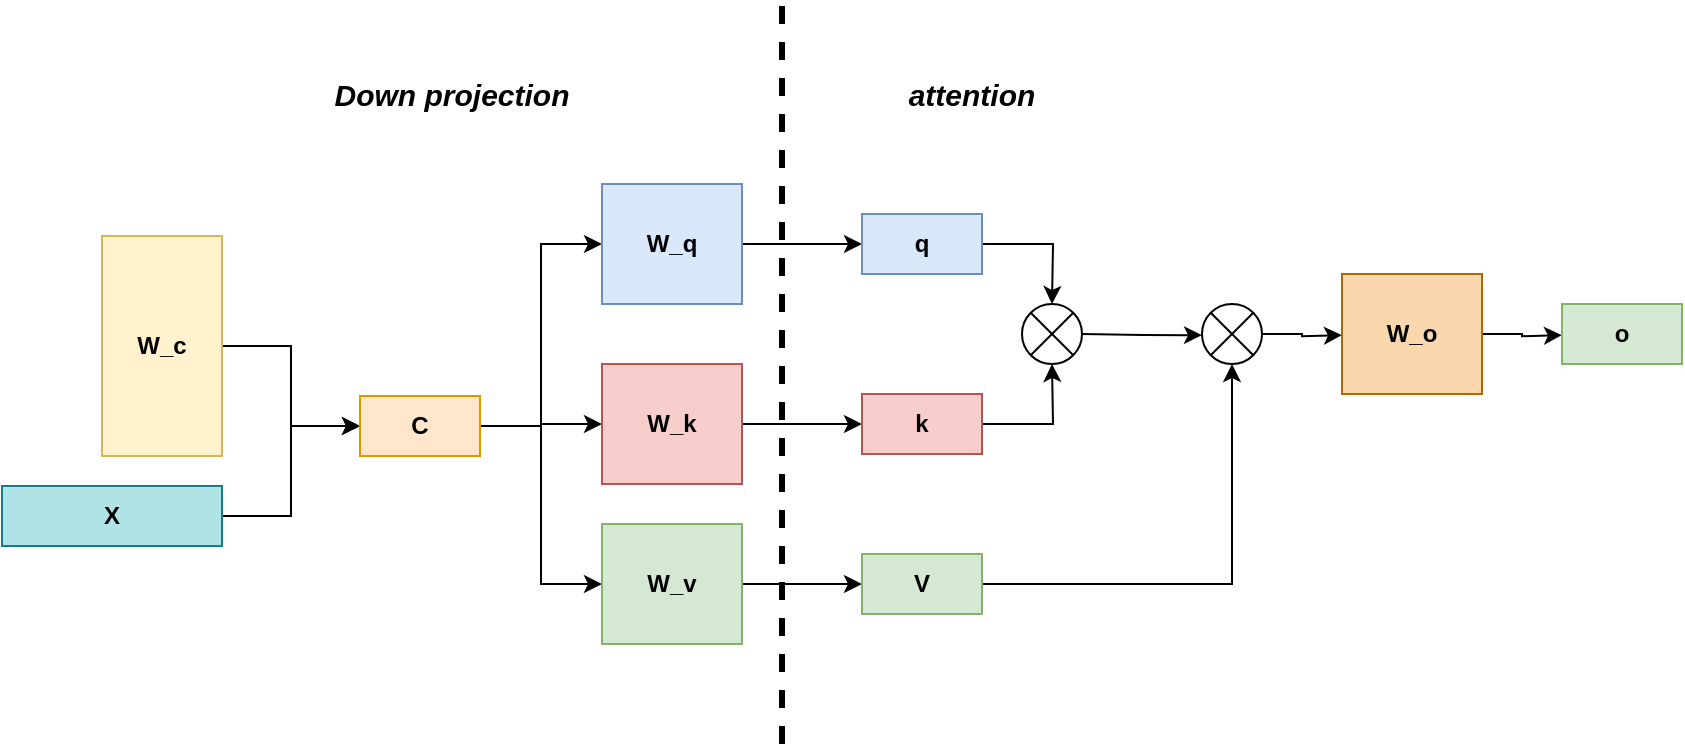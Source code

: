 <mxfile version="24.7.16">
  <diagram name="第 1 页" id="GaObuayZV9ZZrY6aDF09">
    <mxGraphModel dx="1709" dy="-313" grid="1" gridSize="10" guides="1" tooltips="1" connect="1" arrows="1" fold="1" page="1" pageScale="1" pageWidth="827" pageHeight="1169" math="0" shadow="0">
      <root>
        <mxCell id="0" />
        <mxCell id="1" parent="0" />
        <mxCell id="-r-d7jzyUZq8ZXCOeAmc-196" style="edgeStyle=orthogonalEdgeStyle;rounded=0;orthogonalLoop=1;jettySize=auto;html=1;exitX=1;exitY=0.5;exitDx=0;exitDy=0;entryX=0;entryY=0.5;entryDx=0;entryDy=0;" edge="1" parent="1" source="-r-d7jzyUZq8ZXCOeAmc-185" target="-r-d7jzyUZq8ZXCOeAmc-188">
          <mxGeometry relative="1" as="geometry" />
        </mxCell>
        <mxCell id="-r-d7jzyUZq8ZXCOeAmc-185" value="&lt;b&gt;X&lt;/b&gt;" style="rounded=0;whiteSpace=wrap;html=1;fillColor=#b0e3e6;strokeColor=#0e8088;" vertex="1" parent="1">
          <mxGeometry x="210" y="2101" width="110" height="30" as="geometry" />
        </mxCell>
        <mxCell id="-r-d7jzyUZq8ZXCOeAmc-194" style="edgeStyle=orthogonalEdgeStyle;rounded=0;orthogonalLoop=1;jettySize=auto;html=1;exitX=1;exitY=0.5;exitDx=0;exitDy=0;entryX=0;entryY=0.5;entryDx=0;entryDy=0;" edge="1" parent="1" source="-r-d7jzyUZq8ZXCOeAmc-187" target="-r-d7jzyUZq8ZXCOeAmc-188">
          <mxGeometry relative="1" as="geometry" />
        </mxCell>
        <mxCell id="-r-d7jzyUZq8ZXCOeAmc-187" value="&lt;b&gt;W_c&lt;/b&gt;" style="rounded=0;whiteSpace=wrap;html=1;fillColor=#fff2cc;strokeColor=#d6b656;" vertex="1" parent="1">
          <mxGeometry x="260" y="1976" width="60" height="110" as="geometry" />
        </mxCell>
        <mxCell id="-r-d7jzyUZq8ZXCOeAmc-197" style="edgeStyle=orthogonalEdgeStyle;rounded=0;orthogonalLoop=1;jettySize=auto;html=1;exitX=1;exitY=0.5;exitDx=0;exitDy=0;entryX=0;entryY=0.5;entryDx=0;entryDy=0;" edge="1" parent="1" source="-r-d7jzyUZq8ZXCOeAmc-188" target="-r-d7jzyUZq8ZXCOeAmc-189">
          <mxGeometry relative="1" as="geometry" />
        </mxCell>
        <mxCell id="-r-d7jzyUZq8ZXCOeAmc-199" style="edgeStyle=orthogonalEdgeStyle;rounded=0;orthogonalLoop=1;jettySize=auto;html=1;exitX=1;exitY=0.5;exitDx=0;exitDy=0;" edge="1" parent="1" source="-r-d7jzyUZq8ZXCOeAmc-188" target="-r-d7jzyUZq8ZXCOeAmc-190">
          <mxGeometry relative="1" as="geometry" />
        </mxCell>
        <mxCell id="-r-d7jzyUZq8ZXCOeAmc-228" style="edgeStyle=orthogonalEdgeStyle;rounded=0;orthogonalLoop=1;jettySize=auto;html=1;exitX=1;exitY=0.5;exitDx=0;exitDy=0;entryX=0;entryY=0.5;entryDx=0;entryDy=0;" edge="1" parent="1" source="-r-d7jzyUZq8ZXCOeAmc-188" target="-r-d7jzyUZq8ZXCOeAmc-214">
          <mxGeometry relative="1" as="geometry" />
        </mxCell>
        <mxCell id="-r-d7jzyUZq8ZXCOeAmc-188" value="&lt;b&gt;C&lt;/b&gt;" style="rounded=0;whiteSpace=wrap;html=1;fillColor=#ffe6cc;strokeColor=#d79b00;" vertex="1" parent="1">
          <mxGeometry x="389" y="2056" width="60" height="30" as="geometry" />
        </mxCell>
        <mxCell id="-r-d7jzyUZq8ZXCOeAmc-198" style="edgeStyle=orthogonalEdgeStyle;rounded=0;orthogonalLoop=1;jettySize=auto;html=1;exitX=1;exitY=0.5;exitDx=0;exitDy=0;entryX=0;entryY=0.5;entryDx=0;entryDy=0;" edge="1" parent="1" source="-r-d7jzyUZq8ZXCOeAmc-189" target="-r-d7jzyUZq8ZXCOeAmc-191">
          <mxGeometry relative="1" as="geometry" />
        </mxCell>
        <mxCell id="-r-d7jzyUZq8ZXCOeAmc-189" value="&lt;b&gt;W_q&lt;/b&gt;" style="rounded=0;whiteSpace=wrap;html=1;fillColor=#dae8fc;strokeColor=#6c8ebf;" vertex="1" parent="1">
          <mxGeometry x="510" y="1950" width="70" height="60" as="geometry" />
        </mxCell>
        <mxCell id="-r-d7jzyUZq8ZXCOeAmc-200" style="edgeStyle=orthogonalEdgeStyle;rounded=0;orthogonalLoop=1;jettySize=auto;html=1;exitX=1;exitY=0.5;exitDx=0;exitDy=0;" edge="1" parent="1" source="-r-d7jzyUZq8ZXCOeAmc-190" target="-r-d7jzyUZq8ZXCOeAmc-192">
          <mxGeometry relative="1" as="geometry" />
        </mxCell>
        <mxCell id="-r-d7jzyUZq8ZXCOeAmc-190" value="&lt;b&gt;W_k&lt;/b&gt;" style="rounded=0;whiteSpace=wrap;html=1;fillColor=#f8cecc;strokeColor=#b85450;" vertex="1" parent="1">
          <mxGeometry x="510" y="2040" width="70" height="60" as="geometry" />
        </mxCell>
        <mxCell id="-r-d7jzyUZq8ZXCOeAmc-207" style="edgeStyle=orthogonalEdgeStyle;rounded=0;orthogonalLoop=1;jettySize=auto;html=1;exitX=1;exitY=0.5;exitDx=0;exitDy=0;entryX=0.5;entryY=0;entryDx=0;entryDy=0;" edge="1" parent="1" source="-r-d7jzyUZq8ZXCOeAmc-191">
          <mxGeometry relative="1" as="geometry">
            <mxPoint x="735" y="2010" as="targetPoint" />
          </mxGeometry>
        </mxCell>
        <mxCell id="-r-d7jzyUZq8ZXCOeAmc-191" value="&lt;b&gt;q&lt;/b&gt;" style="rounded=0;whiteSpace=wrap;html=1;fillColor=#dae8fc;strokeColor=#6c8ebf;" vertex="1" parent="1">
          <mxGeometry x="640" y="1965" width="60" height="30" as="geometry" />
        </mxCell>
        <mxCell id="-r-d7jzyUZq8ZXCOeAmc-208" style="edgeStyle=orthogonalEdgeStyle;rounded=0;orthogonalLoop=1;jettySize=auto;html=1;exitX=1;exitY=0.5;exitDx=0;exitDy=0;entryX=0.5;entryY=1;entryDx=0;entryDy=0;" edge="1" parent="1" source="-r-d7jzyUZq8ZXCOeAmc-192">
          <mxGeometry relative="1" as="geometry">
            <mxPoint x="735" y="2040" as="targetPoint" />
          </mxGeometry>
        </mxCell>
        <mxCell id="-r-d7jzyUZq8ZXCOeAmc-192" value="&lt;b&gt;k&lt;/b&gt;" style="rounded=0;whiteSpace=wrap;html=1;fillColor=#f8cecc;strokeColor=#b85450;" vertex="1" parent="1">
          <mxGeometry x="640" y="2055" width="60" height="30" as="geometry" />
        </mxCell>
        <mxCell id="-r-d7jzyUZq8ZXCOeAmc-201" value="&lt;b&gt;&lt;i&gt;&lt;font style=&quot;font-size: 15px;&quot;&gt;Down projection&lt;/font&gt;&lt;/i&gt;&lt;/b&gt;" style="text;html=1;align=center;verticalAlign=middle;whiteSpace=wrap;rounded=0;" vertex="1" parent="1">
          <mxGeometry x="360" y="1890" width="150" height="30" as="geometry" />
        </mxCell>
        <mxCell id="-r-d7jzyUZq8ZXCOeAmc-202" value="&lt;b&gt;&lt;i&gt;&lt;font style=&quot;font-size: 15px;&quot;&gt;attention&lt;/font&gt;&lt;/i&gt;&lt;/b&gt;" style="text;html=1;align=center;verticalAlign=middle;whiteSpace=wrap;rounded=0;" vertex="1" parent="1">
          <mxGeometry x="620" y="1890" width="150" height="30" as="geometry" />
        </mxCell>
        <mxCell id="-r-d7jzyUZq8ZXCOeAmc-211" style="edgeStyle=orthogonalEdgeStyle;rounded=0;orthogonalLoop=1;jettySize=auto;html=1;exitX=1;exitY=0.5;exitDx=0;exitDy=0;" edge="1" parent="1">
          <mxGeometry relative="1" as="geometry">
            <mxPoint x="810" y="2025.588" as="targetPoint" />
            <mxPoint x="750.0" y="2025" as="sourcePoint" />
          </mxGeometry>
        </mxCell>
        <mxCell id="-r-d7jzyUZq8ZXCOeAmc-209" style="edgeStyle=orthogonalEdgeStyle;rounded=0;orthogonalLoop=1;jettySize=auto;html=1;exitX=0.5;exitY=1;exitDx=0;exitDy=0;" edge="1" parent="1" source="-r-d7jzyUZq8ZXCOeAmc-202" target="-r-d7jzyUZq8ZXCOeAmc-202">
          <mxGeometry relative="1" as="geometry" />
        </mxCell>
        <mxCell id="-r-d7jzyUZq8ZXCOeAmc-212" value="" style="shape=sumEllipse;perimeter=ellipsePerimeter;whiteSpace=wrap;html=1;backgroundOutline=1;" vertex="1" parent="1">
          <mxGeometry x="720" y="2010" width="30" height="30" as="geometry" />
        </mxCell>
        <mxCell id="-r-d7jzyUZq8ZXCOeAmc-223" style="edgeStyle=orthogonalEdgeStyle;rounded=0;orthogonalLoop=1;jettySize=auto;html=1;exitX=1;exitY=0.5;exitDx=0;exitDy=0;" edge="1" parent="1" source="-r-d7jzyUZq8ZXCOeAmc-213">
          <mxGeometry relative="1" as="geometry">
            <mxPoint x="880" y="2025.588" as="targetPoint" />
          </mxGeometry>
        </mxCell>
        <mxCell id="-r-d7jzyUZq8ZXCOeAmc-213" value="" style="shape=sumEllipse;perimeter=ellipsePerimeter;whiteSpace=wrap;html=1;backgroundOutline=1;" vertex="1" parent="1">
          <mxGeometry x="810" y="2010" width="30" height="30" as="geometry" />
        </mxCell>
        <mxCell id="-r-d7jzyUZq8ZXCOeAmc-217" style="edgeStyle=orthogonalEdgeStyle;rounded=0;orthogonalLoop=1;jettySize=auto;html=1;exitX=1;exitY=0.5;exitDx=0;exitDy=0;entryX=0.5;entryY=1;entryDx=0;entryDy=0;" edge="1" parent="1" source="-r-d7jzyUZq8ZXCOeAmc-218" target="-r-d7jzyUZq8ZXCOeAmc-213">
          <mxGeometry relative="1" as="geometry" />
        </mxCell>
        <mxCell id="-r-d7jzyUZq8ZXCOeAmc-220" style="edgeStyle=orthogonalEdgeStyle;rounded=0;orthogonalLoop=1;jettySize=auto;html=1;exitX=1;exitY=0.5;exitDx=0;exitDy=0;entryX=0;entryY=0.5;entryDx=0;entryDy=0;" edge="1" parent="1" source="-r-d7jzyUZq8ZXCOeAmc-214" target="-r-d7jzyUZq8ZXCOeAmc-218">
          <mxGeometry relative="1" as="geometry" />
        </mxCell>
        <mxCell id="-r-d7jzyUZq8ZXCOeAmc-214" value="&lt;b&gt;W_v&lt;/b&gt;" style="rounded=0;whiteSpace=wrap;html=1;fillColor=#d5e8d4;strokeColor=#82b366;" vertex="1" parent="1">
          <mxGeometry x="510" y="2120" width="70" height="60" as="geometry" />
        </mxCell>
        <mxCell id="-r-d7jzyUZq8ZXCOeAmc-218" value="&lt;b&gt;V&lt;/b&gt;" style="rounded=0;whiteSpace=wrap;html=1;fillColor=#d5e8d4;strokeColor=#82b366;" vertex="1" parent="1">
          <mxGeometry x="640" y="2135" width="60" height="30" as="geometry" />
        </mxCell>
        <mxCell id="-r-d7jzyUZq8ZXCOeAmc-222" value="" style="endArrow=none;html=1;rounded=0;dashed=1;strokeWidth=3;" edge="1" parent="1">
          <mxGeometry width="50" height="50" relative="1" as="geometry">
            <mxPoint x="600" y="2230" as="sourcePoint" />
            <mxPoint x="600" y="1860" as="targetPoint" />
          </mxGeometry>
        </mxCell>
        <mxCell id="-r-d7jzyUZq8ZXCOeAmc-225" style="edgeStyle=orthogonalEdgeStyle;rounded=0;orthogonalLoop=1;jettySize=auto;html=1;exitX=1;exitY=0.5;exitDx=0;exitDy=0;" edge="1" parent="1" source="-r-d7jzyUZq8ZXCOeAmc-224">
          <mxGeometry relative="1" as="geometry">
            <mxPoint x="990" y="2025.588" as="targetPoint" />
          </mxGeometry>
        </mxCell>
        <mxCell id="-r-d7jzyUZq8ZXCOeAmc-224" value="&lt;b&gt;W_o&lt;/b&gt;" style="rounded=0;whiteSpace=wrap;html=1;fillColor=#fad7ac;strokeColor=#b46504;" vertex="1" parent="1">
          <mxGeometry x="880" y="1995" width="70" height="60" as="geometry" />
        </mxCell>
        <mxCell id="-r-d7jzyUZq8ZXCOeAmc-226" value="&lt;b&gt;o&lt;/b&gt;" style="rounded=0;whiteSpace=wrap;html=1;fillColor=#d5e8d4;strokeColor=#82b366;" vertex="1" parent="1">
          <mxGeometry x="990" y="2010" width="60" height="30" as="geometry" />
        </mxCell>
      </root>
    </mxGraphModel>
  </diagram>
</mxfile>
